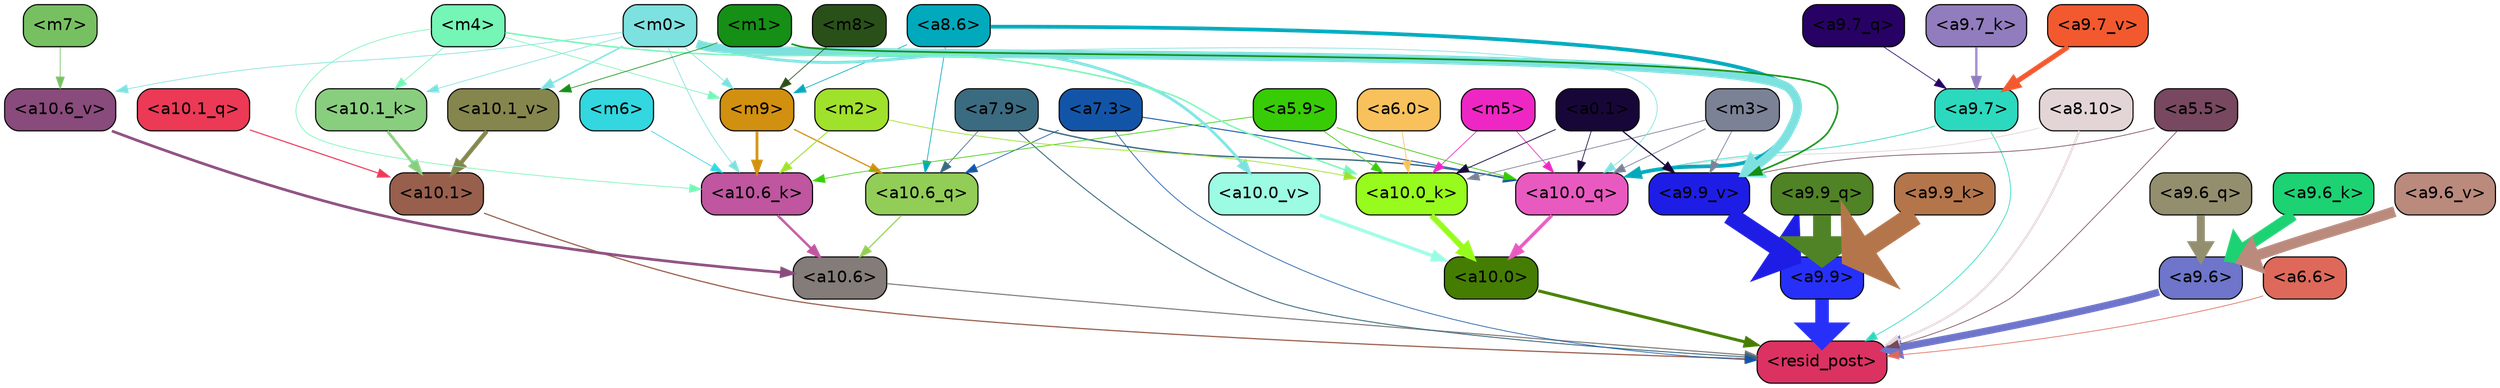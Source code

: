 strict digraph "" {
	graph [bgcolor=transparent,
		layout=dot,
		overlap=false,
		splines=true
	];
	"<a10.6>"	[color=black,
		fillcolor="#837c79",
		fontname=Helvetica,
		shape=box,
		style="filled, rounded"];
	"<resid_post>"	[color=black,
		fillcolor="#db3262",
		fontname=Helvetica,
		shape=box,
		style="filled, rounded"];
	"<a10.6>" -> "<resid_post>"	[color="#837c79",
		penwidth=0.9498605728149414];
	"<a10.1>"	[color=black,
		fillcolor="#985f4d",
		fontname=Helvetica,
		shape=box,
		style="filled, rounded"];
	"<a10.1>" -> "<resid_post>"	[color="#985f4d",
		penwidth=1.0084514617919922];
	"<a10.0>"	[color=black,
		fillcolor="#447d02",
		fontname=Helvetica,
		shape=box,
		style="filled, rounded"];
	"<a10.0>" -> "<resid_post>"	[color="#447d02",
		penwidth=2.5814952850341797];
	"<a9.9>"	[color=black,
		fillcolor="#2730f9",
		fontname=Helvetica,
		shape=box,
		style="filled, rounded"];
	"<a9.9>" -> "<resid_post>"	[color="#2730f9",
		penwidth=11.610888481140137];
	"<a9.7>"	[color=black,
		fillcolor="#2cd9be",
		fontname=Helvetica,
		shape=box,
		style="filled, rounded"];
	"<a9.7>" -> "<resid_post>"	[color="#2cd9be",
		penwidth=0.6];
	"<a10.0_q>"	[color=black,
		fillcolor="#e95ac0",
		fontname=Helvetica,
		shape=box,
		style="filled, rounded"];
	"<a9.7>" -> "<a10.0_q>"	[color="#2cd9be",
		penwidth=0.6];
	"<a9.6>"	[color=black,
		fillcolor="#6e75ca",
		fontname=Helvetica,
		shape=box,
		style="filled, rounded"];
	"<a9.6>" -> "<resid_post>"	[color="#6e75ca",
		penwidth=6.121421813964844];
	"<a8.10>"	[color=black,
		fillcolor="#e3d5d6",
		fontname=Helvetica,
		shape=box,
		style="filled, rounded"];
	"<a8.10>" -> "<resid_post>"	[color="#e3d5d6",
		penwidth=1.7841739654541016];
	"<a8.10>" -> "<a10.0_q>"	[color="#e3d5d6",
		penwidth=0.6612663269042969];
	"<a7.9>"	[color=black,
		fillcolor="#3b6b80",
		fontname=Helvetica,
		shape=box,
		style="filled, rounded"];
	"<a7.9>" -> "<resid_post>"	[color="#3b6b80",
		penwidth=0.8109169006347656];
	"<a10.6_q>"	[color=black,
		fillcolor="#92cd58",
		fontname=Helvetica,
		shape=box,
		style="filled, rounded"];
	"<a7.9>" -> "<a10.6_q>"	[color="#3b6b80",
		penwidth=0.6];
	"<a7.9>" -> "<a10.0_q>"	[color="#3b6b80",
		penwidth=1.19378662109375];
	"<a7.3>"	[color=black,
		fillcolor="#1255a8",
		fontname=Helvetica,
		shape=box,
		style="filled, rounded"];
	"<a7.3>" -> "<resid_post>"	[color="#1255a8",
		penwidth=0.6];
	"<a7.3>" -> "<a10.6_q>"	[color="#1255a8",
		penwidth=0.6];
	"<a7.3>" -> "<a10.0_q>"	[color="#1255a8",
		penwidth=0.8208656311035156];
	"<a6.6>"	[color=black,
		fillcolor="#de695a",
		fontname=Helvetica,
		shape=box,
		style="filled, rounded"];
	"<a6.6>" -> "<resid_post>"	[color="#de695a",
		penwidth=0.6];
	"<a5.5>"	[color=black,
		fillcolor="#77485f",
		fontname=Helvetica,
		shape=box,
		style="filled, rounded"];
	"<a5.5>" -> "<resid_post>"	[color="#77485f",
		penwidth=0.6];
	"<a9.9_v>"	[color=black,
		fillcolor="#1e1de5",
		fontname=Helvetica,
		shape=box,
		style="filled, rounded"];
	"<a5.5>" -> "<a9.9_v>"	[color="#77485f",
		penwidth=0.6];
	"<a10.6_q>" -> "<a10.6>"	[color="#92cd58",
		penwidth=0.9244728088378906];
	"<a10.1_q>"	[color=black,
		fillcolor="#ec3956",
		fontname=Helvetica,
		shape=box,
		style="filled, rounded"];
	"<a10.1_q>" -> "<a10.1>"	[color="#ec3956",
		penwidth=0.9268798828125];
	"<a10.0_q>" -> "<a10.0>"	[color="#e95ac0",
		penwidth=2.905670166015625];
	"<a10.6_k>"	[color=black,
		fillcolor="#bf569f",
		fontname=Helvetica,
		shape=box,
		style="filled, rounded"];
	"<a10.6_k>" -> "<a10.6>"	[color="#bf569f",
		penwidth=2.0319366455078125];
	"<a10.1_k>"	[color=black,
		fillcolor="#89ce7f",
		fontname=Helvetica,
		shape=box,
		style="filled, rounded"];
	"<a10.1_k>" -> "<a10.1>"	[color="#89ce7f",
		penwidth=2.4037628173828125];
	"<a10.0_k>"	[color=black,
		fillcolor="#97fb1d",
		fontname=Helvetica,
		shape=box,
		style="filled, rounded"];
	"<a10.0_k>" -> "<a10.0>"	[color="#97fb1d",
		penwidth=4.9319305419921875];
	"<a10.6_v>"	[color=black,
		fillcolor="#894a7c",
		fontname=Helvetica,
		shape=box,
		style="filled, rounded"];
	"<a10.6_v>" -> "<a10.6>"	[color="#894a7c",
		penwidth=2.290935516357422];
	"<a10.1_v>"	[color=black,
		fillcolor="#84864d",
		fontname=Helvetica,
		shape=box,
		style="filled, rounded"];
	"<a10.1_v>" -> "<a10.1>"	[color="#84864d",
		penwidth=3.6398468017578125];
	"<a10.0_v>"	[color=black,
		fillcolor="#9cfbe3",
		fontname=Helvetica,
		shape=box,
		style="filled, rounded"];
	"<a10.0_v>" -> "<a10.0>"	[color="#9cfbe3",
		penwidth=2.7666168212890625];
	"<m9>"	[color=black,
		fillcolor="#d29010",
		fontname=Helvetica,
		shape=box,
		style="filled, rounded"];
	"<m9>" -> "<a10.6_q>"	[color="#d29010",
		penwidth=1.0384025573730469];
	"<m9>" -> "<a10.6_k>"	[color="#d29010",
		penwidth=2.371124267578125];
	"<a8.6>"	[color=black,
		fillcolor="#01a9bc",
		fontname=Helvetica,
		shape=box,
		style="filled, rounded"];
	"<a8.6>" -> "<a10.6_q>"	[color="#01a9bc",
		penwidth=0.6];
	"<a8.6>" -> "<a10.0_q>"	[color="#01a9bc",
		penwidth=3.1841888427734375];
	"<a8.6>" -> "<m9>"	[color="#01a9bc",
		penwidth=0.6];
	"<m5>"	[color=black,
		fillcolor="#ee27c4",
		fontname=Helvetica,
		shape=box,
		style="filled, rounded"];
	"<m5>" -> "<a10.0_q>"	[color="#ee27c4",
		penwidth=0.6];
	"<m5>" -> "<a10.0_k>"	[color="#ee27c4",
		penwidth=0.6];
	"<a5.9>"	[color=black,
		fillcolor="#37cc05",
		fontname=Helvetica,
		shape=box,
		style="filled, rounded"];
	"<a5.9>" -> "<a10.0_q>"	[color="#37cc05",
		penwidth=0.6463394165039062];
	"<a5.9>" -> "<a10.6_k>"	[color="#37cc05",
		penwidth=0.6];
	"<a5.9>" -> "<a10.0_k>"	[color="#37cc05",
		penwidth=0.6];
	"<m3>"	[color=black,
		fillcolor="#7b8296",
		fontname=Helvetica,
		shape=box,
		style="filled, rounded"];
	"<m3>" -> "<a10.0_q>"	[color="#7b8296",
		penwidth=0.6597442626953125];
	"<m3>" -> "<a10.0_k>"	[color="#7b8296",
		penwidth=0.6506614685058594];
	"<m3>" -> "<a9.9_v>"	[color="#7b8296",
		penwidth=0.6589469909667969];
	"<m0>"	[color=black,
		fillcolor="#7de1df",
		fontname=Helvetica,
		shape=box,
		style="filled, rounded"];
	"<m0>" -> "<a10.0_q>"	[color="#7de1df",
		penwidth=0.6];
	"<m0>" -> "<a10.6_k>"	[color="#7de1df",
		penwidth=0.6];
	"<m0>" -> "<a10.1_k>"	[color="#7de1df",
		penwidth=0.6];
	"<m0>" -> "<a10.6_v>"	[color="#7de1df",
		penwidth=0.6];
	"<m0>" -> "<a10.1_v>"	[color="#7de1df",
		penwidth=1.3360328674316406];
	"<m0>" -> "<a10.0_v>"	[color="#7de1df",
		penwidth=2.4083595275878906];
	"<m0>" -> "<m9>"	[color="#7de1df",
		penwidth=0.6];
	"<m0>" -> "<a9.9_v>"	[color="#7de1df",
		penwidth=7.537467956542969];
	"<a0.1>"	[color=black,
		fillcolor="#170739",
		fontname=Helvetica,
		shape=box,
		style="filled, rounded"];
	"<a0.1>" -> "<a10.0_q>"	[color="#170739",
		penwidth=0.6];
	"<a0.1>" -> "<a10.0_k>"	[color="#170739",
		penwidth=0.6768684387207031];
	"<a0.1>" -> "<a9.9_v>"	[color="#170739",
		penwidth=1.062591552734375];
	"<m6>"	[color=black,
		fillcolor="#32d7e0",
		fontname=Helvetica,
		shape=box,
		style="filled, rounded"];
	"<m6>" -> "<a10.6_k>"	[color="#32d7e0",
		penwidth=0.6];
	"<m4>"	[color=black,
		fillcolor="#75f5b6",
		fontname=Helvetica,
		shape=box,
		style="filled, rounded"];
	"<m4>" -> "<a10.6_k>"	[color="#75f5b6",
		penwidth=0.6];
	"<m4>" -> "<a10.1_k>"	[color="#75f5b6",
		penwidth=0.6];
	"<m4>" -> "<a10.0_k>"	[color="#75f5b6",
		penwidth=1.230804443359375];
	"<m4>" -> "<m9>"	[color="#75f5b6",
		penwidth=0.6];
	"<m2>"	[color=black,
		fillcolor="#a0e12b",
		fontname=Helvetica,
		shape=box,
		style="filled, rounded"];
	"<m2>" -> "<a10.6_k>"	[color="#a0e12b",
		penwidth=0.8380241394042969];
	"<m2>" -> "<a10.0_k>"	[color="#a0e12b",
		penwidth=0.6622200012207031];
	"<a6.0>"	[color=black,
		fillcolor="#f8c15b",
		fontname=Helvetica,
		shape=box,
		style="filled, rounded"];
	"<a6.0>" -> "<a10.0_k>"	[color="#f8c15b",
		penwidth=0.6];
	"<m7>"	[color=black,
		fillcolor="#77c062",
		fontname=Helvetica,
		shape=box,
		style="filled, rounded"];
	"<m7>" -> "<a10.6_v>"	[color="#77c062",
		penwidth=0.6];
	"<m1>"	[color=black,
		fillcolor="#158f16",
		fontname=Helvetica,
		shape=box,
		style="filled, rounded"];
	"<m1>" -> "<a10.1_v>"	[color="#158f16",
		penwidth=0.6];
	"<m1>" -> "<a9.9_v>"	[color="#158f16",
		penwidth=1.4082679748535156];
	"<m8>"	[color=black,
		fillcolor="#2a5019",
		fontname=Helvetica,
		shape=box,
		style="filled, rounded"];
	"<m8>" -> "<m9>"	[color="#2a5019",
		penwidth=0.6];
	"<a9.9_q>"	[color=black,
		fillcolor="#4f8325",
		fontname=Helvetica,
		shape=box,
		style="filled, rounded"];
	"<a9.9_q>" -> "<a9.9>"	[color="#4f8325",
		penwidth=15.310546875];
	"<a9.7_q>"	[color=black,
		fillcolor="#270264",
		fontname=Helvetica,
		shape=box,
		style="filled, rounded"];
	"<a9.7_q>" -> "<a9.7>"	[color="#270264",
		penwidth=0.6];
	"<a9.6_q>"	[color=black,
		fillcolor="#938e6e",
		fontname=Helvetica,
		shape=box,
		style="filled, rounded"];
	"<a9.6_q>" -> "<a9.6>"	[color="#938e6e",
		penwidth=6.823722839355469];
	"<a9.9_k>"	[color=black,
		fillcolor="#b4754b",
		fontname=Helvetica,
		shape=box,
		style="filled, rounded"];
	"<a9.9_k>" -> "<a9.9>"	[color="#b4754b",
		penwidth=17.953022003173828];
	"<a9.7_k>"	[color=black,
		fillcolor="#917dbe",
		fontname=Helvetica,
		shape=box,
		style="filled, rounded"];
	"<a9.7_k>" -> "<a9.7>"	[color="#917dbe",
		penwidth=1.85101318359375];
	"<a9.6_k>"	[color=black,
		fillcolor="#1cd272",
		fontname=Helvetica,
		shape=box,
		style="filled, rounded"];
	"<a9.6_k>" -> "<a9.6>"	[color="#1cd272",
		penwidth=9.787818908691406];
	"<a9.9_v>" -> "<a9.9>"	[color="#1e1de5",
		penwidth=15.728643417358398];
	"<a9.7_v>"	[color=black,
		fillcolor="#f3592f",
		fontname=Helvetica,
		shape=box,
		style="filled, rounded"];
	"<a9.7_v>" -> "<a9.7>"	[color="#f3592f",
		penwidth=4.305488586425781];
	"<a9.6_v>"	[color=black,
		fillcolor="#ba8a7d",
		fontname=Helvetica,
		shape=box,
		style="filled, rounded"];
	"<a9.6_v>" -> "<a9.6>"	[color="#ba8a7d",
		penwidth=9.212547302246094];
}
